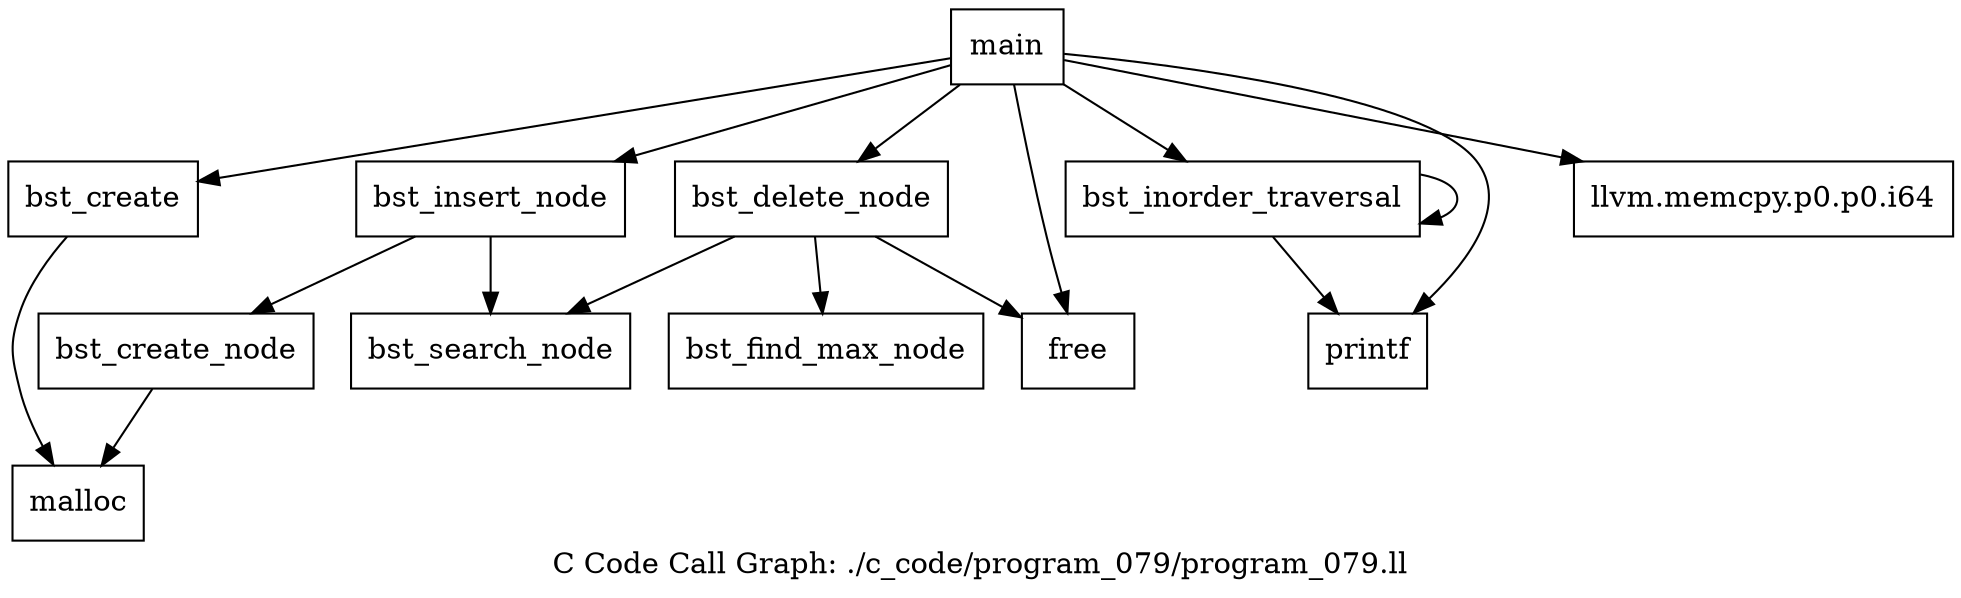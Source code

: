 digraph "C Code Call Graph: ./c_code/program_079/program_079.ll" {
	label="C Code Call Graph: ./c_code/program_079/program_079.ll";

	Node0x560871ad79e0 [shape=record,label="{bst_create}"];
	Node0x560871ad79e0 -> Node0x560871b3b150;
	Node0x560871b3b150 [shape=record,label="{malloc}"];
	Node0x560871b3c760 [shape=record,label="{bst_create_node}"];
	Node0x560871b3c760 -> Node0x560871b3b150;
	Node0x560871b49a40 [shape=record,label="{bst_search_node}"];
	Node0x560871b50a40 [shape=record,label="{bst_find_max_node}"];
	Node0x560871b59dd0 [shape=record,label="{bst_insert_node}"];
	Node0x560871b59dd0 -> Node0x560871b3c760;
	Node0x560871b59dd0 -> Node0x560871b49a40;
	Node0x560871b59e50 [shape=record,label="{bst_delete_node}"];
	Node0x560871b59e50 -> Node0x560871b49a40;
	Node0x560871b59e50 -> Node0x560871b59ed0;
	Node0x560871b59e50 -> Node0x560871b50a40;
	Node0x560871b59ed0 [shape=record,label="{free}"];
	Node0x560871b5efd0 [shape=record,label="{bst_inorder_traversal}"];
	Node0x560871b5efd0 -> Node0x560871b5efd0;
	Node0x560871b5efd0 -> Node0x560871b5f2e0;
	Node0x560871b5f2e0 [shape=record,label="{printf}"];
	Node0x560871b5f410 [shape=record,label="{main}"];
	Node0x560871b5f410 -> Node0x560871ad79e0;
	Node0x560871b5f410 -> Node0x560871b5f490;
	Node0x560871b5f410 -> Node0x560871b59dd0;
	Node0x560871b5f410 -> Node0x560871b5f2e0;
	Node0x560871b5f410 -> Node0x560871b59ed0;
	Node0x560871b5f410 -> Node0x560871b5efd0;
	Node0x560871b5f410 -> Node0x560871b59e50;
	Node0x560871b5f490 [shape=record,label="{llvm.memcpy.p0.p0.i64}"];
}
